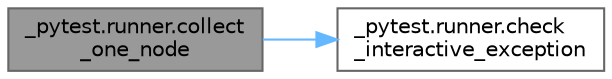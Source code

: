 digraph "_pytest.runner.collect_one_node"
{
 // LATEX_PDF_SIZE
  bgcolor="transparent";
  edge [fontname=Helvetica,fontsize=10,labelfontname=Helvetica,labelfontsize=10];
  node [fontname=Helvetica,fontsize=10,shape=box,height=0.2,width=0.4];
  rankdir="LR";
  Node1 [id="Node000001",label="_pytest.runner.collect\l_one_node",height=0.2,width=0.4,color="gray40", fillcolor="grey60", style="filled", fontcolor="black",tooltip=" "];
  Node1 -> Node2 [id="edge1_Node000001_Node000002",color="steelblue1",style="solid",tooltip=" "];
  Node2 [id="Node000002",label="_pytest.runner.check\l_interactive_exception",height=0.2,width=0.4,color="grey40", fillcolor="white", style="filled",URL="$namespace__pytest_1_1runner.html#a1abec49d8d9e02b49ae577f5bf899e16",tooltip=" "];
}
